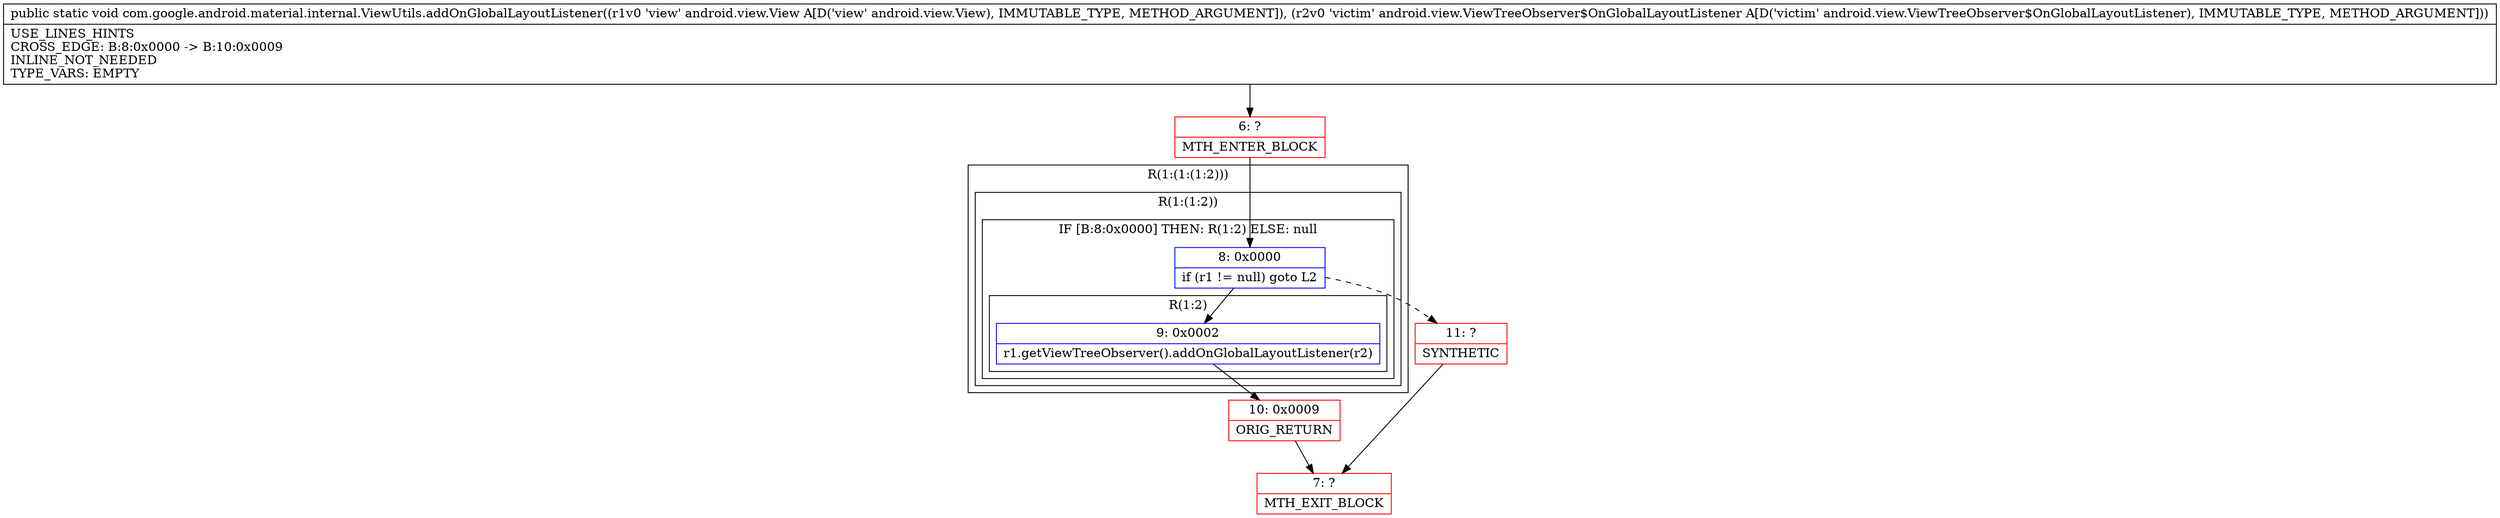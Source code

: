 digraph "CFG forcom.google.android.material.internal.ViewUtils.addOnGlobalLayoutListener(Landroid\/view\/View;Landroid\/view\/ViewTreeObserver$OnGlobalLayoutListener;)V" {
subgraph cluster_Region_1284780509 {
label = "R(1:(1:(1:2)))";
node [shape=record,color=blue];
subgraph cluster_Region_620571591 {
label = "R(1:(1:2))";
node [shape=record,color=blue];
subgraph cluster_IfRegion_269462971 {
label = "IF [B:8:0x0000] THEN: R(1:2) ELSE: null";
node [shape=record,color=blue];
Node_8 [shape=record,label="{8\:\ 0x0000|if (r1 != null) goto L2\l}"];
subgraph cluster_Region_4680007 {
label = "R(1:2)";
node [shape=record,color=blue];
Node_9 [shape=record,label="{9\:\ 0x0002|r1.getViewTreeObserver().addOnGlobalLayoutListener(r2)\l}"];
}
}
}
}
Node_6 [shape=record,color=red,label="{6\:\ ?|MTH_ENTER_BLOCK\l}"];
Node_10 [shape=record,color=red,label="{10\:\ 0x0009|ORIG_RETURN\l}"];
Node_7 [shape=record,color=red,label="{7\:\ ?|MTH_EXIT_BLOCK\l}"];
Node_11 [shape=record,color=red,label="{11\:\ ?|SYNTHETIC\l}"];
MethodNode[shape=record,label="{public static void com.google.android.material.internal.ViewUtils.addOnGlobalLayoutListener((r1v0 'view' android.view.View A[D('view' android.view.View), IMMUTABLE_TYPE, METHOD_ARGUMENT]), (r2v0 'victim' android.view.ViewTreeObserver$OnGlobalLayoutListener A[D('victim' android.view.ViewTreeObserver$OnGlobalLayoutListener), IMMUTABLE_TYPE, METHOD_ARGUMENT]))  | USE_LINES_HINTS\lCROSS_EDGE: B:8:0x0000 \-\> B:10:0x0009\lINLINE_NOT_NEEDED\lTYPE_VARS: EMPTY\l}"];
MethodNode -> Node_6;Node_8 -> Node_9;
Node_8 -> Node_11[style=dashed];
Node_9 -> Node_10;
Node_6 -> Node_8;
Node_10 -> Node_7;
Node_11 -> Node_7;
}

